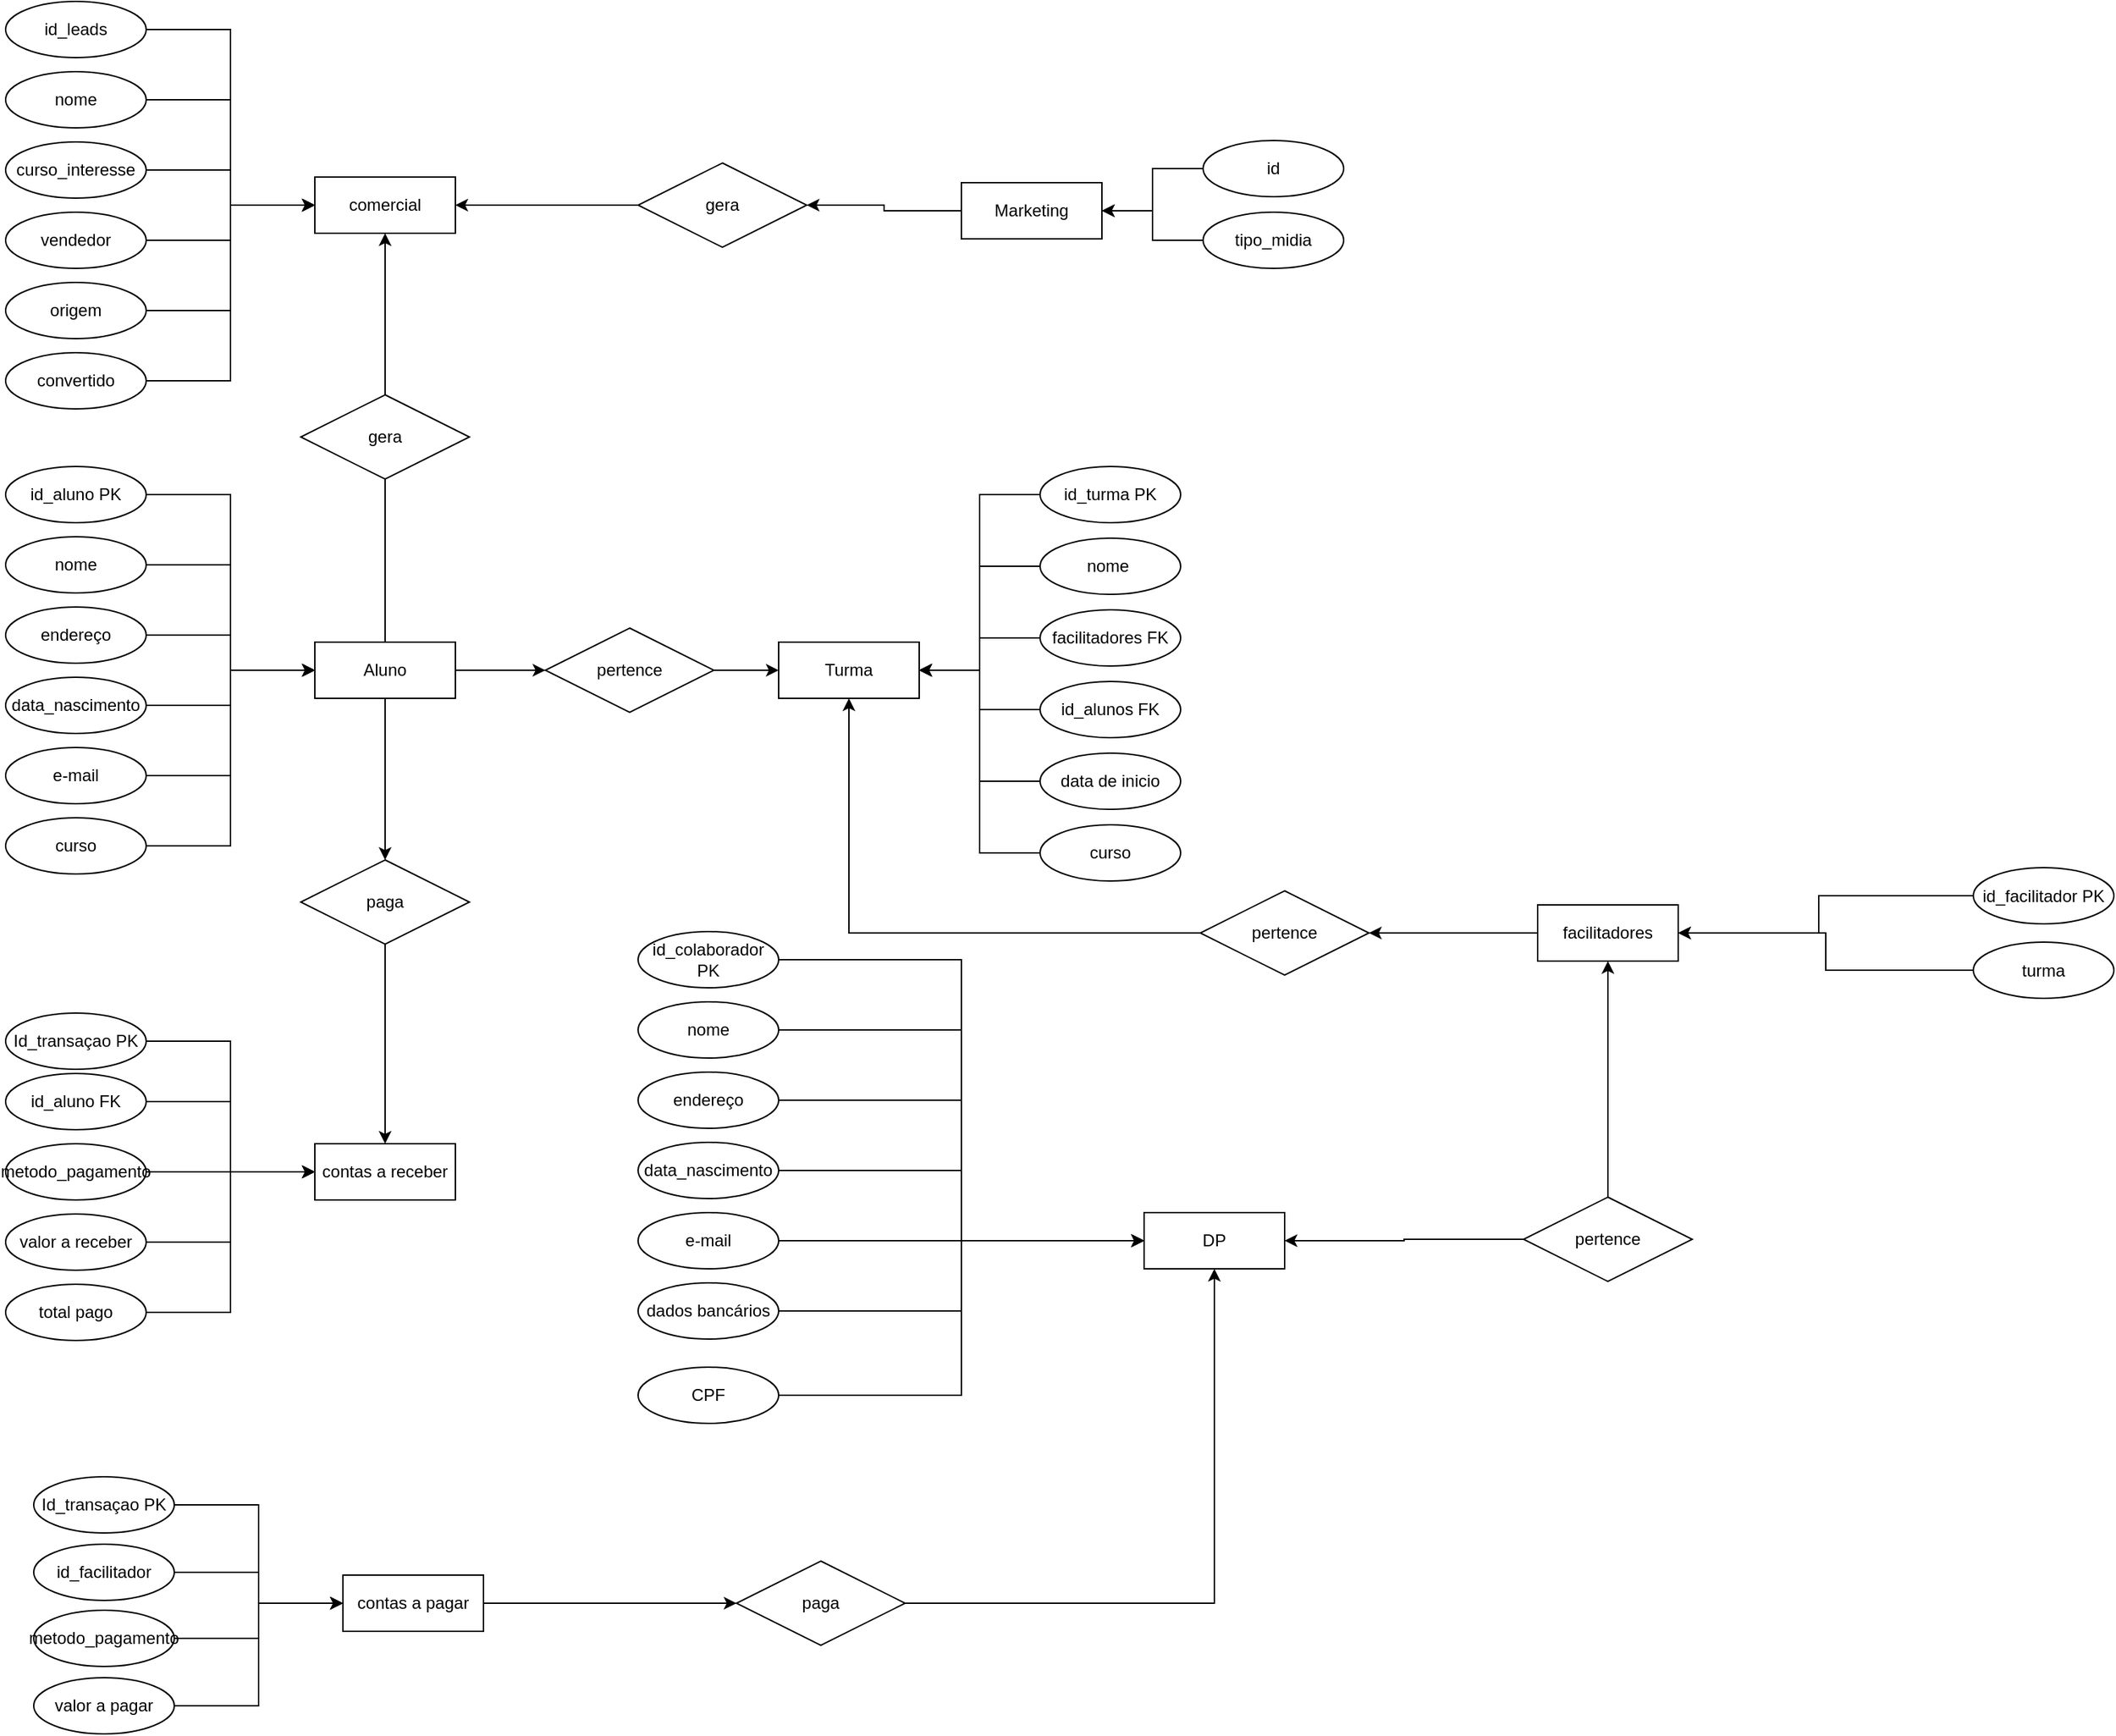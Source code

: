 <mxfile version="16.2.4" type="github"><diagram id="YJDorFOKSxrE0az7E-os" name="Page-1"><mxGraphModel dx="2008" dy="1843" grid="1" gridSize="10" guides="1" tooltips="1" connect="1" arrows="1" fold="1" page="1" pageScale="1" pageWidth="827" pageHeight="1169" math="0" shadow="0"><root><mxCell id="0"/><mxCell id="1" parent="0"/><mxCell id="yTfPNT7VYN94s2qLSQWw-20" value="" style="edgeStyle=orthogonalEdgeStyle;rounded=0;orthogonalLoop=1;jettySize=auto;html=1;" parent="1" source="2qrkcXuvCPRG3PDcTXC0-2" target="yTfPNT7VYN94s2qLSQWw-19" edge="1"><mxGeometry relative="1" as="geometry"/></mxCell><mxCell id="yTfPNT7VYN94s2qLSQWw-159" value="" style="edgeStyle=orthogonalEdgeStyle;rounded=0;orthogonalLoop=1;jettySize=auto;html=1;entryX=0.5;entryY=0;entryDx=0;entryDy=0;" parent="1" source="2qrkcXuvCPRG3PDcTXC0-2" target="yTfPNT7VYN94s2qLSQWw-155" edge="1"><mxGeometry relative="1" as="geometry"><mxPoint x="-500" y="-274" as="targetPoint"/></mxGeometry></mxCell><mxCell id="2qrkcXuvCPRG3PDcTXC0-2" value="Aluno" style="whiteSpace=wrap;html=1;align=center;" parent="1" vertex="1"><mxGeometry x="-550" y="-394" width="100" height="40" as="geometry"/></mxCell><mxCell id="2qrkcXuvCPRG3PDcTXC0-3" value="" style="edgeStyle=orthogonalEdgeStyle;rounded=0;orthogonalLoop=1;jettySize=auto;html=1;entryX=0;entryY=0.5;entryDx=0;entryDy=0;" parent="1" source="2qrkcXuvCPRG3PDcTXC0-4" target="2qrkcXuvCPRG3PDcTXC0-2" edge="1"><mxGeometry relative="1" as="geometry"><mxPoint x="-590" y="-499" as="targetPoint"/></mxGeometry></mxCell><mxCell id="2qrkcXuvCPRG3PDcTXC0-4" value="id_aluno PK" style="ellipse;whiteSpace=wrap;html=1;align=center;" parent="1" vertex="1"><mxGeometry x="-770" y="-519" width="100" height="40" as="geometry"/></mxCell><mxCell id="2qrkcXuvCPRG3PDcTXC0-5" value="" style="edgeStyle=orthogonalEdgeStyle;rounded=0;orthogonalLoop=1;jettySize=auto;html=1;entryX=0;entryY=0.5;entryDx=0;entryDy=0;" parent="1" source="2qrkcXuvCPRG3PDcTXC0-6" target="2qrkcXuvCPRG3PDcTXC0-2" edge="1"><mxGeometry relative="1" as="geometry"><mxPoint x="-590" y="-449" as="targetPoint"/></mxGeometry></mxCell><mxCell id="2qrkcXuvCPRG3PDcTXC0-6" value="nome" style="ellipse;whiteSpace=wrap;html=1;align=center;" parent="1" vertex="1"><mxGeometry x="-770" y="-469" width="100" height="40" as="geometry"/></mxCell><mxCell id="2qrkcXuvCPRG3PDcTXC0-7" value="" style="edgeStyle=orthogonalEdgeStyle;rounded=0;orthogonalLoop=1;jettySize=auto;html=1;entryX=0;entryY=0.5;entryDx=0;entryDy=0;" parent="1" source="2qrkcXuvCPRG3PDcTXC0-8" target="2qrkcXuvCPRG3PDcTXC0-2" edge="1"><mxGeometry relative="1" as="geometry"><mxPoint x="-590" y="-399" as="targetPoint"/></mxGeometry></mxCell><mxCell id="2qrkcXuvCPRG3PDcTXC0-8" value="endereço" style="ellipse;whiteSpace=wrap;html=1;align=center;" parent="1" vertex="1"><mxGeometry x="-770" y="-419" width="100" height="40" as="geometry"/></mxCell><mxCell id="2qrkcXuvCPRG3PDcTXC0-9" value="" style="edgeStyle=orthogonalEdgeStyle;rounded=0;orthogonalLoop=1;jettySize=auto;html=1;entryX=0;entryY=0.5;entryDx=0;entryDy=0;" parent="1" source="2qrkcXuvCPRG3PDcTXC0-10" target="2qrkcXuvCPRG3PDcTXC0-2" edge="1"><mxGeometry relative="1" as="geometry"><mxPoint x="-590" y="-349" as="targetPoint"/></mxGeometry></mxCell><mxCell id="2qrkcXuvCPRG3PDcTXC0-10" value="data_nascimento" style="ellipse;whiteSpace=wrap;html=1;align=center;" parent="1" vertex="1"><mxGeometry x="-770" y="-369" width="100" height="40" as="geometry"/></mxCell><mxCell id="2qrkcXuvCPRG3PDcTXC0-11" value="" style="edgeStyle=orthogonalEdgeStyle;rounded=0;orthogonalLoop=1;jettySize=auto;html=1;entryX=0;entryY=0.5;entryDx=0;entryDy=0;" parent="1" source="2qrkcXuvCPRG3PDcTXC0-12" target="2qrkcXuvCPRG3PDcTXC0-2" edge="1"><mxGeometry relative="1" as="geometry"><mxPoint x="-590" y="-299" as="targetPoint"/></mxGeometry></mxCell><mxCell id="2qrkcXuvCPRG3PDcTXC0-12" value="e-mail" style="ellipse;whiteSpace=wrap;html=1;align=center;" parent="1" vertex="1"><mxGeometry x="-770" y="-319" width="100" height="40" as="geometry"/></mxCell><mxCell id="2qrkcXuvCPRG3PDcTXC0-22" value="" style="edgeStyle=orthogonalEdgeStyle;rounded=0;orthogonalLoop=1;jettySize=auto;html=1;entryX=0;entryY=0.5;entryDx=0;entryDy=0;" parent="1" source="2qrkcXuvCPRG3PDcTXC0-23" target="2qrkcXuvCPRG3PDcTXC0-2" edge="1"><mxGeometry relative="1" as="geometry"><mxPoint x="-590" y="-249" as="targetPoint"/></mxGeometry></mxCell><mxCell id="2qrkcXuvCPRG3PDcTXC0-23" value="curso" style="ellipse;whiteSpace=wrap;html=1;align=center;" parent="1" vertex="1"><mxGeometry x="-770" y="-269" width="100" height="40" as="geometry"/></mxCell><mxCell id="2qrkcXuvCPRG3PDcTXC0-73" value="Turma" style="whiteSpace=wrap;html=1;align=center;" parent="1" vertex="1"><mxGeometry x="-220" y="-394" width="100" height="40" as="geometry"/></mxCell><mxCell id="2qrkcXuvCPRG3PDcTXC0-74" value="" style="edgeStyle=orthogonalEdgeStyle;rounded=0;orthogonalLoop=1;jettySize=auto;html=1;entryX=1;entryY=0.5;entryDx=0;entryDy=0;" parent="1" source="2qrkcXuvCPRG3PDcTXC0-75" target="2qrkcXuvCPRG3PDcTXC0-73" edge="1"><mxGeometry relative="1" as="geometry"><mxPoint x="-110" y="-364" as="targetPoint"/></mxGeometry></mxCell><mxCell id="2qrkcXuvCPRG3PDcTXC0-75" value="facilitadores FK" style="ellipse;whiteSpace=wrap;html=1;align=center;flipV=1;" parent="1" vertex="1"><mxGeometry x="-34" y="-417" width="100" height="40" as="geometry"/></mxCell><mxCell id="2qrkcXuvCPRG3PDcTXC0-76" value="" style="edgeStyle=orthogonalEdgeStyle;rounded=0;orthogonalLoop=1;jettySize=auto;html=1;entryX=1;entryY=0.5;entryDx=0;entryDy=0;" parent="1" source="2qrkcXuvCPRG3PDcTXC0-77" target="2qrkcXuvCPRG3PDcTXC0-73" edge="1"><mxGeometry relative="1" as="geometry"/></mxCell><mxCell id="2qrkcXuvCPRG3PDcTXC0-77" value="nome&amp;nbsp;" style="ellipse;whiteSpace=wrap;html=1;align=center;flipV=1;" parent="1" vertex="1"><mxGeometry x="-34" y="-468" width="100" height="40" as="geometry"/></mxCell><mxCell id="2qrkcXuvCPRG3PDcTXC0-78" value="" style="edgeStyle=orthogonalEdgeStyle;rounded=0;orthogonalLoop=1;jettySize=auto;html=1;entryX=1;entryY=0.5;entryDx=0;entryDy=0;" parent="1" source="2qrkcXuvCPRG3PDcTXC0-79" target="2qrkcXuvCPRG3PDcTXC0-73" edge="1"><mxGeometry relative="1" as="geometry"/></mxCell><mxCell id="2qrkcXuvCPRG3PDcTXC0-79" value="id_turma PK" style="ellipse;whiteSpace=wrap;html=1;align=center;flipV=1;" parent="1" vertex="1"><mxGeometry x="-34" y="-519" width="100" height="40" as="geometry"/></mxCell><mxCell id="2qrkcXuvCPRG3PDcTXC0-80" value="" style="edgeStyle=orthogonalEdgeStyle;rounded=0;orthogonalLoop=1;jettySize=auto;html=1;entryX=1;entryY=0.5;entryDx=0;entryDy=0;" parent="1" source="2qrkcXuvCPRG3PDcTXC0-81" target="2qrkcXuvCPRG3PDcTXC0-73" edge="1"><mxGeometry relative="1" as="geometry"><mxPoint x="-110" y="-334" as="targetPoint"/></mxGeometry></mxCell><mxCell id="2qrkcXuvCPRG3PDcTXC0-81" value="id_alunos FK" style="ellipse;whiteSpace=wrap;html=1;align=center;flipV=1;" parent="1" vertex="1"><mxGeometry x="-34" y="-366" width="100" height="40" as="geometry"/></mxCell><mxCell id="2qrkcXuvCPRG3PDcTXC0-82" value="" style="edgeStyle=orthogonalEdgeStyle;rounded=0;orthogonalLoop=1;jettySize=auto;html=1;entryX=1;entryY=0.5;entryDx=0;entryDy=0;" parent="1" source="2qrkcXuvCPRG3PDcTXC0-83" target="2qrkcXuvCPRG3PDcTXC0-73" edge="1"><mxGeometry relative="1" as="geometry"><mxPoint x="-110" y="-299" as="targetPoint"/></mxGeometry></mxCell><mxCell id="2qrkcXuvCPRG3PDcTXC0-83" value="data de inicio" style="ellipse;whiteSpace=wrap;html=1;align=center;flipV=1;" parent="1" vertex="1"><mxGeometry x="-34" y="-315" width="100" height="40" as="geometry"/></mxCell><mxCell id="2qrkcXuvCPRG3PDcTXC0-86" value="" style="edgeStyle=orthogonalEdgeStyle;rounded=0;orthogonalLoop=1;jettySize=auto;html=1;entryX=1;entryY=0.5;entryDx=0;entryDy=0;" parent="1" source="2qrkcXuvCPRG3PDcTXC0-87" target="2qrkcXuvCPRG3PDcTXC0-73" edge="1"><mxGeometry relative="1" as="geometry"><mxPoint x="-114" y="-229" as="targetPoint"/></mxGeometry></mxCell><mxCell id="2qrkcXuvCPRG3PDcTXC0-87" value="curso" style="ellipse;whiteSpace=wrap;html=1;align=center;flipV=1;" parent="1" vertex="1"><mxGeometry x="-34" y="-264" width="100" height="40" as="geometry"/></mxCell><mxCell id="yTfPNT7VYN94s2qLSQWw-21" value="" style="edgeStyle=orthogonalEdgeStyle;rounded=0;orthogonalLoop=1;jettySize=auto;html=1;" parent="1" source="yTfPNT7VYN94s2qLSQWw-19" target="2qrkcXuvCPRG3PDcTXC0-73" edge="1"><mxGeometry relative="1" as="geometry"/></mxCell><mxCell id="yTfPNT7VYN94s2qLSQWw-19" value="pertence" style="shape=rhombus;perimeter=rhombusPerimeter;whiteSpace=wrap;html=1;align=center;" parent="1" vertex="1"><mxGeometry x="-386" y="-404" width="120" height="60" as="geometry"/></mxCell><mxCell id="yTfPNT7VYN94s2qLSQWw-173" value="" style="edgeStyle=orthogonalEdgeStyle;rounded=0;orthogonalLoop=1;jettySize=auto;html=1;entryX=1;entryY=0.5;entryDx=0;entryDy=0;" parent="1" source="yTfPNT7VYN94s2qLSQWw-23" target="yTfPNT7VYN94s2qLSQWw-174" edge="1"><mxGeometry relative="1" as="geometry"><mxPoint x="240" y="-187" as="targetPoint"/></mxGeometry></mxCell><mxCell id="yTfPNT7VYN94s2qLSQWw-23" value="facilitadores" style="whiteSpace=wrap;html=1;align=center;" parent="1" vertex="1"><mxGeometry x="320" y="-207" width="100" height="40" as="geometry"/></mxCell><mxCell id="yTfPNT7VYN94s2qLSQWw-24" value="" style="edgeStyle=orthogonalEdgeStyle;rounded=0;orthogonalLoop=1;jettySize=auto;html=1;" parent="1" source="yTfPNT7VYN94s2qLSQWw-25" edge="1"><mxGeometry relative="1" as="geometry"><mxPoint x="420" y="-187" as="targetPoint"/><Array as="points"><mxPoint x="520" y="-214"/><mxPoint x="520" y="-187"/></Array></mxGeometry></mxCell><mxCell id="yTfPNT7VYN94s2qLSQWw-25" value="id_facilitador PK" style="ellipse;whiteSpace=wrap;html=1;align=center;" parent="1" vertex="1"><mxGeometry x="630" y="-233.5" width="100" height="40" as="geometry"/></mxCell><mxCell id="yTfPNT7VYN94s2qLSQWw-34" value="" style="edgeStyle=orthogonalEdgeStyle;rounded=0;orthogonalLoop=1;jettySize=auto;html=1;entryX=1;entryY=0.5;entryDx=0;entryDy=0;" parent="1" source="yTfPNT7VYN94s2qLSQWw-35" target="yTfPNT7VYN94s2qLSQWw-23" edge="1"><mxGeometry relative="1" as="geometry"><mxPoint x="270" y="38" as="targetPoint"/></mxGeometry></mxCell><mxCell id="yTfPNT7VYN94s2qLSQWw-35" value="turma" style="ellipse;whiteSpace=wrap;html=1;align=center;" parent="1" vertex="1"><mxGeometry x="630" y="-180.5" width="100" height="40" as="geometry"/></mxCell><mxCell id="yTfPNT7VYN94s2qLSQWw-38" value="id_colaborador PK" style="ellipse;whiteSpace=wrap;html=1;align=center;" parent="1" vertex="1"><mxGeometry x="-320" y="-188" width="100" height="40" as="geometry"/></mxCell><mxCell id="yTfPNT7VYN94s2qLSQWw-40" value="nome" style="ellipse;whiteSpace=wrap;html=1;align=center;" parent="1" vertex="1"><mxGeometry x="-320" y="-138" width="100" height="40" as="geometry"/></mxCell><mxCell id="yTfPNT7VYN94s2qLSQWw-42" value="endereço" style="ellipse;whiteSpace=wrap;html=1;align=center;" parent="1" vertex="1"><mxGeometry x="-320" y="-88" width="100" height="40" as="geometry"/></mxCell><mxCell id="yTfPNT7VYN94s2qLSQWw-44" value="data_nascimento" style="ellipse;whiteSpace=wrap;html=1;align=center;" parent="1" vertex="1"><mxGeometry x="-320" y="-38" width="100" height="40" as="geometry"/></mxCell><mxCell id="yTfPNT7VYN94s2qLSQWw-177" value="" style="edgeStyle=orthogonalEdgeStyle;rounded=0;orthogonalLoop=1;jettySize=auto;html=1;entryX=0;entryY=0.5;entryDx=0;entryDy=0;" parent="1" source="yTfPNT7VYN94s2qLSQWw-46" target="yTfPNT7VYN94s2qLSQWw-49" edge="1"><mxGeometry relative="1" as="geometry"><mxPoint x="-140" y="32" as="targetPoint"/></mxGeometry></mxCell><mxCell id="yTfPNT7VYN94s2qLSQWw-46" value="e-mail" style="ellipse;whiteSpace=wrap;html=1;align=center;" parent="1" vertex="1"><mxGeometry x="-320" y="12" width="100" height="40" as="geometry"/></mxCell><mxCell id="yTfPNT7VYN94s2qLSQWw-48" value="dados bancários" style="ellipse;whiteSpace=wrap;html=1;align=center;" parent="1" vertex="1"><mxGeometry x="-320" y="62" width="100" height="40" as="geometry"/></mxCell><mxCell id="yTfPNT7VYN94s2qLSQWw-49" value="DP" style="whiteSpace=wrap;html=1;align=center;" parent="1" vertex="1"><mxGeometry x="40" y="12" width="100" height="40" as="geometry"/></mxCell><mxCell id="yTfPNT7VYN94s2qLSQWw-50" value="" style="edgeStyle=orthogonalEdgeStyle;rounded=0;orthogonalLoop=1;jettySize=auto;html=1;entryX=0;entryY=0.5;entryDx=0;entryDy=0;exitX=1;exitY=0.5;exitDx=0;exitDy=0;" parent="1" source="yTfPNT7VYN94s2qLSQWw-42" target="yTfPNT7VYN94s2qLSQWw-49" edge="1"><mxGeometry relative="1" as="geometry"><mxPoint x="-180" y="-45" as="targetPoint"/><mxPoint x="-94" y="-68" as="sourcePoint"/></mxGeometry></mxCell><mxCell id="yTfPNT7VYN94s2qLSQWw-51" value="" style="edgeStyle=orthogonalEdgeStyle;rounded=0;orthogonalLoop=1;jettySize=auto;html=1;entryX=0;entryY=0.5;entryDx=0;entryDy=0;exitX=1;exitY=0.5;exitDx=0;exitDy=0;" parent="1" source="yTfPNT7VYN94s2qLSQWw-40" target="yTfPNT7VYN94s2qLSQWw-49" edge="1"><mxGeometry relative="1" as="geometry"><mxPoint x="-94" y="-119" as="sourcePoint"/><mxPoint x="-180" y="-45" as="targetPoint"/></mxGeometry></mxCell><mxCell id="yTfPNT7VYN94s2qLSQWw-52" value="" style="edgeStyle=orthogonalEdgeStyle;rounded=0;orthogonalLoop=1;jettySize=auto;html=1;entryX=0;entryY=0.5;entryDx=0;entryDy=0;exitX=1;exitY=0.5;exitDx=0;exitDy=0;" parent="1" source="yTfPNT7VYN94s2qLSQWw-38" target="yTfPNT7VYN94s2qLSQWw-49" edge="1"><mxGeometry relative="1" as="geometry"><mxPoint x="-94" y="-170" as="sourcePoint"/><mxPoint x="-180" y="-45" as="targetPoint"/></mxGeometry></mxCell><mxCell id="yTfPNT7VYN94s2qLSQWw-53" value="" style="edgeStyle=orthogonalEdgeStyle;rounded=0;orthogonalLoop=1;jettySize=auto;html=1;entryX=0;entryY=0.5;entryDx=0;entryDy=0;exitX=1;exitY=0.5;exitDx=0;exitDy=0;" parent="1" source="yTfPNT7VYN94s2qLSQWw-44" target="yTfPNT7VYN94s2qLSQWw-49" edge="1"><mxGeometry relative="1" as="geometry"><mxPoint x="-180" y="-45" as="targetPoint"/><mxPoint x="-94" y="-17" as="sourcePoint"/></mxGeometry></mxCell><mxCell id="yTfPNT7VYN94s2qLSQWw-55" value="" style="edgeStyle=orthogonalEdgeStyle;rounded=0;orthogonalLoop=1;jettySize=auto;html=1;entryX=0;entryY=0.5;entryDx=0;entryDy=0;exitX=1;exitY=0.5;exitDx=0;exitDy=0;" parent="1" source="yTfPNT7VYN94s2qLSQWw-48" target="yTfPNT7VYN94s2qLSQWw-49" edge="1"><mxGeometry relative="1" as="geometry"><mxPoint x="-180" y="-45" as="targetPoint"/><mxPoint x="-94" y="85" as="sourcePoint"/></mxGeometry></mxCell><mxCell id="yTfPNT7VYN94s2qLSQWw-57" value="" style="edgeStyle=orthogonalEdgeStyle;rounded=0;orthogonalLoop=1;jettySize=auto;html=1;entryX=0;entryY=0.5;entryDx=0;entryDy=0;" parent="1" source="yTfPNT7VYN94s2qLSQWw-56" target="yTfPNT7VYN94s2qLSQWw-49" edge="1"><mxGeometry relative="1" as="geometry"><mxPoint x="-130" y="160" as="targetPoint"/></mxGeometry></mxCell><mxCell id="yTfPNT7VYN94s2qLSQWw-56" value="CPF" style="ellipse;whiteSpace=wrap;html=1;align=center;" parent="1" vertex="1"><mxGeometry x="-320" y="122" width="100" height="40" as="geometry"/></mxCell><mxCell id="yTfPNT7VYN94s2qLSQWw-58" value="contas a receber" style="whiteSpace=wrap;html=1;align=center;" parent="1" vertex="1"><mxGeometry x="-550" y="-37" width="100" height="40" as="geometry"/></mxCell><mxCell id="yTfPNT7VYN94s2qLSQWw-59" value="" style="edgeStyle=orthogonalEdgeStyle;rounded=0;orthogonalLoop=1;jettySize=auto;html=1;entryX=0;entryY=0.5;entryDx=0;entryDy=0;" parent="1" source="yTfPNT7VYN94s2qLSQWw-60" target="yTfPNT7VYN94s2qLSQWw-58" edge="1"><mxGeometry relative="1" as="geometry"><mxPoint x="-590" y="-67" as="targetPoint"/></mxGeometry></mxCell><mxCell id="yTfPNT7VYN94s2qLSQWw-60" value="id_aluno FK" style="ellipse;whiteSpace=wrap;html=1;align=center;" parent="1" vertex="1"><mxGeometry x="-770" y="-87" width="100" height="40" as="geometry"/></mxCell><mxCell id="yTfPNT7VYN94s2qLSQWw-61" value="" style="edgeStyle=orthogonalEdgeStyle;rounded=0;orthogonalLoop=1;jettySize=auto;html=1;entryX=0;entryY=0.5;entryDx=0;entryDy=0;" parent="1" source="yTfPNT7VYN94s2qLSQWw-62" target="yTfPNT7VYN94s2qLSQWw-58" edge="1"><mxGeometry relative="1" as="geometry"><mxPoint x="-590" y="-17" as="targetPoint"/></mxGeometry></mxCell><mxCell id="yTfPNT7VYN94s2qLSQWw-62" value="metodo_pagamento" style="ellipse;whiteSpace=wrap;html=1;align=center;" parent="1" vertex="1"><mxGeometry x="-770" y="-37" width="100" height="40" as="geometry"/></mxCell><mxCell id="yTfPNT7VYN94s2qLSQWw-63" value="" style="edgeStyle=orthogonalEdgeStyle;rounded=0;orthogonalLoop=1;jettySize=auto;html=1;entryX=0;entryY=0.5;entryDx=0;entryDy=0;" parent="1" source="yTfPNT7VYN94s2qLSQWw-64" target="yTfPNT7VYN94s2qLSQWw-58" edge="1"><mxGeometry relative="1" as="geometry"><mxPoint x="-590" y="33" as="targetPoint"/></mxGeometry></mxCell><mxCell id="yTfPNT7VYN94s2qLSQWw-64" value="valor a receber" style="ellipse;whiteSpace=wrap;html=1;align=center;" parent="1" vertex="1"><mxGeometry x="-770" y="13" width="100" height="40" as="geometry"/></mxCell><mxCell id="yTfPNT7VYN94s2qLSQWw-65" value="" style="edgeStyle=orthogonalEdgeStyle;rounded=0;orthogonalLoop=1;jettySize=auto;html=1;entryX=0;entryY=0.5;entryDx=0;entryDy=0;" parent="1" source="yTfPNT7VYN94s2qLSQWw-66" target="yTfPNT7VYN94s2qLSQWw-58" edge="1"><mxGeometry relative="1" as="geometry"><mxPoint x="-590" y="83" as="targetPoint"/></mxGeometry></mxCell><mxCell id="yTfPNT7VYN94s2qLSQWw-66" value="total pago" style="ellipse;whiteSpace=wrap;html=1;align=center;" parent="1" vertex="1"><mxGeometry x="-770" y="63" width="100" height="40" as="geometry"/></mxCell><mxCell id="yTfPNT7VYN94s2qLSQWw-81" value="" style="edgeStyle=orthogonalEdgeStyle;rounded=0;orthogonalLoop=1;jettySize=auto;html=1;entryX=0;entryY=0.5;entryDx=0;entryDy=0;" parent="1" source="yTfPNT7VYN94s2qLSQWw-80" target="yTfPNT7VYN94s2qLSQWw-58" edge="1"><mxGeometry relative="1" as="geometry"><mxPoint x="-590" y="-110" as="targetPoint"/></mxGeometry></mxCell><mxCell id="yTfPNT7VYN94s2qLSQWw-80" value="Id_transaçao PK" style="ellipse;whiteSpace=wrap;html=1;align=center;" parent="1" vertex="1"><mxGeometry x="-770" y="-130" width="100" height="40" as="geometry"/></mxCell><mxCell id="yTfPNT7VYN94s2qLSQWw-163" value="" style="edgeStyle=orthogonalEdgeStyle;rounded=0;orthogonalLoop=1;jettySize=auto;html=1;entryX=0;entryY=0.5;entryDx=0;entryDy=0;" parent="1" source="yTfPNT7VYN94s2qLSQWw-104" target="yTfPNT7VYN94s2qLSQWw-162" edge="1"><mxGeometry relative="1" as="geometry"><mxPoint x="-350" y="290" as="targetPoint"/></mxGeometry></mxCell><mxCell id="yTfPNT7VYN94s2qLSQWw-104" value="contas a pagar" style="whiteSpace=wrap;html=1;align=center;" parent="1" vertex="1"><mxGeometry x="-530" y="270" width="100" height="40" as="geometry"/></mxCell><mxCell id="yTfPNT7VYN94s2qLSQWw-105" value="" style="edgeStyle=orthogonalEdgeStyle;rounded=0;orthogonalLoop=1;jettySize=auto;html=1;entryX=0;entryY=0.5;entryDx=0;entryDy=0;" parent="1" source="yTfPNT7VYN94s2qLSQWw-106" target="yTfPNT7VYN94s2qLSQWw-104" edge="1"><mxGeometry relative="1" as="geometry"><mxPoint x="-570" y="263" as="targetPoint"/></mxGeometry></mxCell><mxCell id="yTfPNT7VYN94s2qLSQWw-106" value="id_facilitador" style="ellipse;whiteSpace=wrap;html=1;align=center;" parent="1" vertex="1"><mxGeometry x="-750" y="248" width="100" height="40" as="geometry"/></mxCell><mxCell id="yTfPNT7VYN94s2qLSQWw-107" value="" style="edgeStyle=orthogonalEdgeStyle;rounded=0;orthogonalLoop=1;jettySize=auto;html=1;entryX=0;entryY=0.5;entryDx=0;entryDy=0;" parent="1" source="yTfPNT7VYN94s2qLSQWw-108" target="yTfPNT7VYN94s2qLSQWw-104" edge="1"><mxGeometry relative="1" as="geometry"><mxPoint x="-570" y="313" as="targetPoint"/></mxGeometry></mxCell><mxCell id="yTfPNT7VYN94s2qLSQWw-108" value="metodo_pagamento" style="ellipse;whiteSpace=wrap;html=1;align=center;" parent="1" vertex="1"><mxGeometry x="-750" y="295" width="100" height="40" as="geometry"/></mxCell><mxCell id="yTfPNT7VYN94s2qLSQWw-109" value="" style="edgeStyle=orthogonalEdgeStyle;rounded=0;orthogonalLoop=1;jettySize=auto;html=1;entryX=0;entryY=0.5;entryDx=0;entryDy=0;" parent="1" source="yTfPNT7VYN94s2qLSQWw-110" target="yTfPNT7VYN94s2qLSQWw-104" edge="1"><mxGeometry relative="1" as="geometry"><mxPoint x="-570" y="363" as="targetPoint"/></mxGeometry></mxCell><mxCell id="yTfPNT7VYN94s2qLSQWw-110" value="valor a pagar" style="ellipse;whiteSpace=wrap;html=1;align=center;" parent="1" vertex="1"><mxGeometry x="-750" y="343" width="100" height="40" as="geometry"/></mxCell><mxCell id="yTfPNT7VYN94s2qLSQWw-113" value="" style="edgeStyle=orthogonalEdgeStyle;rounded=0;orthogonalLoop=1;jettySize=auto;html=1;entryX=0;entryY=0.5;entryDx=0;entryDy=0;" parent="1" source="yTfPNT7VYN94s2qLSQWw-114" target="yTfPNT7VYN94s2qLSQWw-104" edge="1"><mxGeometry relative="1" as="geometry"><mxPoint x="-570" y="220" as="targetPoint"/></mxGeometry></mxCell><mxCell id="yTfPNT7VYN94s2qLSQWw-114" value="Id_transaçao PK" style="ellipse;whiteSpace=wrap;html=1;align=center;" parent="1" vertex="1"><mxGeometry x="-750" y="200" width="100" height="40" as="geometry"/></mxCell><mxCell id="yTfPNT7VYN94s2qLSQWw-115" value="comercial" style="whiteSpace=wrap;html=1;align=center;" parent="1" vertex="1"><mxGeometry x="-550" y="-725" width="100" height="40" as="geometry"/></mxCell><mxCell id="yTfPNT7VYN94s2qLSQWw-116" value="" style="edgeStyle=orthogonalEdgeStyle;rounded=0;orthogonalLoop=1;jettySize=auto;html=1;entryX=0;entryY=0.5;entryDx=0;entryDy=0;" parent="1" source="yTfPNT7VYN94s2qLSQWw-117" target="yTfPNT7VYN94s2qLSQWw-115" edge="1"><mxGeometry relative="1" as="geometry"><mxPoint x="-590" y="-830" as="targetPoint"/></mxGeometry></mxCell><mxCell id="yTfPNT7VYN94s2qLSQWw-117" value="id_leads" style="ellipse;whiteSpace=wrap;html=1;align=center;" parent="1" vertex="1"><mxGeometry x="-770" y="-850" width="100" height="40" as="geometry"/></mxCell><mxCell id="yTfPNT7VYN94s2qLSQWw-118" value="" style="edgeStyle=orthogonalEdgeStyle;rounded=0;orthogonalLoop=1;jettySize=auto;html=1;entryX=0;entryY=0.5;entryDx=0;entryDy=0;" parent="1" source="yTfPNT7VYN94s2qLSQWw-119" target="yTfPNT7VYN94s2qLSQWw-115" edge="1"><mxGeometry relative="1" as="geometry"><mxPoint x="-590" y="-780" as="targetPoint"/></mxGeometry></mxCell><mxCell id="yTfPNT7VYN94s2qLSQWw-119" value="nome" style="ellipse;whiteSpace=wrap;html=1;align=center;" parent="1" vertex="1"><mxGeometry x="-770" y="-800" width="100" height="40" as="geometry"/></mxCell><mxCell id="yTfPNT7VYN94s2qLSQWw-120" value="" style="edgeStyle=orthogonalEdgeStyle;rounded=0;orthogonalLoop=1;jettySize=auto;html=1;entryX=0;entryY=0.5;entryDx=0;entryDy=0;" parent="1" source="yTfPNT7VYN94s2qLSQWw-121" target="yTfPNT7VYN94s2qLSQWw-115" edge="1"><mxGeometry relative="1" as="geometry"><mxPoint x="-590" y="-730" as="targetPoint"/></mxGeometry></mxCell><mxCell id="yTfPNT7VYN94s2qLSQWw-121" value="curso_interesse" style="ellipse;whiteSpace=wrap;html=1;align=center;" parent="1" vertex="1"><mxGeometry x="-770" y="-750" width="100" height="40" as="geometry"/></mxCell><mxCell id="yTfPNT7VYN94s2qLSQWw-122" value="" style="edgeStyle=orthogonalEdgeStyle;rounded=0;orthogonalLoop=1;jettySize=auto;html=1;entryX=0;entryY=0.5;entryDx=0;entryDy=0;" parent="1" source="yTfPNT7VYN94s2qLSQWw-123" target="yTfPNT7VYN94s2qLSQWw-115" edge="1"><mxGeometry relative="1" as="geometry"><mxPoint x="-590" y="-680" as="targetPoint"/></mxGeometry></mxCell><mxCell id="yTfPNT7VYN94s2qLSQWw-123" value="vendedor" style="ellipse;whiteSpace=wrap;html=1;align=center;" parent="1" vertex="1"><mxGeometry x="-770" y="-700" width="100" height="40" as="geometry"/></mxCell><mxCell id="yTfPNT7VYN94s2qLSQWw-124" value="" style="edgeStyle=orthogonalEdgeStyle;rounded=0;orthogonalLoop=1;jettySize=auto;html=1;entryX=0;entryY=0.5;entryDx=0;entryDy=0;" parent="1" source="yTfPNT7VYN94s2qLSQWw-125" target="yTfPNT7VYN94s2qLSQWw-115" edge="1"><mxGeometry relative="1" as="geometry"><mxPoint x="-590" y="-630" as="targetPoint"/></mxGeometry></mxCell><mxCell id="yTfPNT7VYN94s2qLSQWw-125" value="origem" style="ellipse;whiteSpace=wrap;html=1;align=center;" parent="1" vertex="1"><mxGeometry x="-770" y="-650" width="100" height="40" as="geometry"/></mxCell><mxCell id="yTfPNT7VYN94s2qLSQWw-126" value="" style="edgeStyle=orthogonalEdgeStyle;rounded=0;orthogonalLoop=1;jettySize=auto;html=1;entryX=0;entryY=0.5;entryDx=0;entryDy=0;" parent="1" source="yTfPNT7VYN94s2qLSQWw-127" target="yTfPNT7VYN94s2qLSQWw-115" edge="1"><mxGeometry relative="1" as="geometry"><mxPoint x="-590" y="-580" as="targetPoint"/></mxGeometry></mxCell><mxCell id="yTfPNT7VYN94s2qLSQWw-127" value="convertido" style="ellipse;whiteSpace=wrap;html=1;align=center;" parent="1" vertex="1"><mxGeometry x="-770" y="-600" width="100" height="40" as="geometry"/></mxCell><mxCell id="yTfPNT7VYN94s2qLSQWw-168" value="" style="edgeStyle=orthogonalEdgeStyle;rounded=0;orthogonalLoop=1;jettySize=auto;html=1;entryX=1;entryY=0.5;entryDx=0;entryDy=0;" parent="1" source="yTfPNT7VYN94s2qLSQWw-128" target="yTfPNT7VYN94s2qLSQWw-167" edge="1"><mxGeometry relative="1" as="geometry"><mxPoint x="-150" y="-710" as="targetPoint"/></mxGeometry></mxCell><mxCell id="yTfPNT7VYN94s2qLSQWw-128" value="Marketing" style="whiteSpace=wrap;html=1;align=center;" parent="1" vertex="1"><mxGeometry x="-90" y="-721" width="100" height="40" as="geometry"/></mxCell><mxCell id="yTfPNT7VYN94s2qLSQWw-131" value="" style="edgeStyle=orthogonalEdgeStyle;rounded=0;orthogonalLoop=1;jettySize=auto;html=1;entryX=1;entryY=0.5;entryDx=0;entryDy=0;" parent="1" source="yTfPNT7VYN94s2qLSQWw-132" target="yTfPNT7VYN94s2qLSQWw-128" edge="1"><mxGeometry relative="1" as="geometry"/></mxCell><mxCell id="yTfPNT7VYN94s2qLSQWw-132" value="tipo_midia" style="ellipse;whiteSpace=wrap;html=1;align=center;flipV=1;" parent="1" vertex="1"><mxGeometry x="82" y="-700" width="100" height="40" as="geometry"/></mxCell><mxCell id="yTfPNT7VYN94s2qLSQWw-133" value="" style="edgeStyle=orthogonalEdgeStyle;rounded=0;orthogonalLoop=1;jettySize=auto;html=1;entryX=1;entryY=0.5;entryDx=0;entryDy=0;" parent="1" source="yTfPNT7VYN94s2qLSQWw-134" target="yTfPNT7VYN94s2qLSQWw-128" edge="1"><mxGeometry relative="1" as="geometry"/></mxCell><mxCell id="yTfPNT7VYN94s2qLSQWw-134" value="id" style="ellipse;whiteSpace=wrap;html=1;align=center;flipV=1;" parent="1" vertex="1"><mxGeometry x="82" y="-751" width="100" height="40" as="geometry"/></mxCell><mxCell id="yTfPNT7VYN94s2qLSQWw-156" value="" style="edgeStyle=orthogonalEdgeStyle;rounded=0;orthogonalLoop=1;jettySize=auto;html=1;entryX=0.5;entryY=1;entryDx=0;entryDy=0;" parent="1" source="yTfPNT7VYN94s2qLSQWw-145" target="yTfPNT7VYN94s2qLSQWw-115" edge="1"><mxGeometry relative="1" as="geometry"/></mxCell><mxCell id="yTfPNT7VYN94s2qLSQWw-145" value="gera" style="shape=rhombus;perimeter=rhombusPerimeter;whiteSpace=wrap;html=1;align=center;" parent="1" vertex="1"><mxGeometry x="-560" y="-570" width="120" height="60" as="geometry"/></mxCell><mxCell id="yTfPNT7VYN94s2qLSQWw-153" value="" style="edgeStyle=orthogonalEdgeStyle;rounded=0;orthogonalLoop=1;jettySize=auto;html=1;entryX=0.5;entryY=1;entryDx=0;entryDy=0;" parent="1" source="yTfPNT7VYN94s2qLSQWw-152" target="yTfPNT7VYN94s2qLSQWw-23" edge="1"><mxGeometry relative="1" as="geometry"><mxPoint x="370" y="-104" as="targetPoint"/></mxGeometry></mxCell><mxCell id="yTfPNT7VYN94s2qLSQWw-171" value="" style="edgeStyle=orthogonalEdgeStyle;rounded=0;orthogonalLoop=1;jettySize=auto;html=1;entryX=1;entryY=0.5;entryDx=0;entryDy=0;" parent="1" source="yTfPNT7VYN94s2qLSQWw-152" target="yTfPNT7VYN94s2qLSQWw-49" edge="1"><mxGeometry relative="1" as="geometry"><mxPoint x="230" y="31" as="targetPoint"/></mxGeometry></mxCell><mxCell id="yTfPNT7VYN94s2qLSQWw-152" value="pertence" style="shape=rhombus;perimeter=rhombusPerimeter;whiteSpace=wrap;html=1;align=center;" parent="1" vertex="1"><mxGeometry x="310" y="1" width="120" height="60" as="geometry"/></mxCell><mxCell id="yTfPNT7VYN94s2qLSQWw-161" value="" style="edgeStyle=orthogonalEdgeStyle;rounded=0;orthogonalLoop=1;jettySize=auto;html=1;entryX=0.5;entryY=0;entryDx=0;entryDy=0;" parent="1" source="yTfPNT7VYN94s2qLSQWw-155" target="yTfPNT7VYN94s2qLSQWw-58" edge="1"><mxGeometry relative="1" as="geometry"><mxPoint x="-500" y="-99" as="targetPoint"/></mxGeometry></mxCell><mxCell id="yTfPNT7VYN94s2qLSQWw-155" value="paga" style="shape=rhombus;perimeter=rhombusPerimeter;whiteSpace=wrap;html=1;align=center;" parent="1" vertex="1"><mxGeometry x="-560" y="-239" width="120" height="60" as="geometry"/></mxCell><mxCell id="yTfPNT7VYN94s2qLSQWw-158" value="" style="endArrow=none;html=1;rounded=0;entryX=0.5;entryY=0;entryDx=0;entryDy=0;exitX=0.5;exitY=1;exitDx=0;exitDy=0;" parent="1" source="yTfPNT7VYN94s2qLSQWw-145" target="2qrkcXuvCPRG3PDcTXC0-2" edge="1"><mxGeometry relative="1" as="geometry"><mxPoint x="-840" y="-570" as="sourcePoint"/><mxPoint x="-680" y="-570" as="targetPoint"/></mxGeometry></mxCell><mxCell id="yTfPNT7VYN94s2qLSQWw-172" value="" style="edgeStyle=orthogonalEdgeStyle;rounded=0;orthogonalLoop=1;jettySize=auto;html=1;entryX=0.5;entryY=1;entryDx=0;entryDy=0;" parent="1" source="yTfPNT7VYN94s2qLSQWw-162" target="yTfPNT7VYN94s2qLSQWw-49" edge="1"><mxGeometry relative="1" as="geometry"><mxPoint x="180" y="290" as="targetPoint"/></mxGeometry></mxCell><mxCell id="yTfPNT7VYN94s2qLSQWw-162" value="paga" style="shape=rhombus;perimeter=rhombusPerimeter;whiteSpace=wrap;html=1;align=center;" parent="1" vertex="1"><mxGeometry x="-250" y="260" width="120" height="60" as="geometry"/></mxCell><mxCell id="yTfPNT7VYN94s2qLSQWw-169" value="" style="edgeStyle=orthogonalEdgeStyle;rounded=0;orthogonalLoop=1;jettySize=auto;html=1;entryX=1;entryY=0.5;entryDx=0;entryDy=0;" parent="1" source="yTfPNT7VYN94s2qLSQWw-167" target="yTfPNT7VYN94s2qLSQWw-115" edge="1"><mxGeometry relative="1" as="geometry"><mxPoint x="-400" y="-705" as="targetPoint"/></mxGeometry></mxCell><mxCell id="yTfPNT7VYN94s2qLSQWw-167" value="gera" style="shape=rhombus;perimeter=rhombusPerimeter;whiteSpace=wrap;html=1;align=center;" parent="1" vertex="1"><mxGeometry x="-320" y="-735" width="120" height="60" as="geometry"/></mxCell><mxCell id="yTfPNT7VYN94s2qLSQWw-176" value="" style="edgeStyle=orthogonalEdgeStyle;rounded=0;orthogonalLoop=1;jettySize=auto;html=1;entryX=0.5;entryY=1;entryDx=0;entryDy=0;" parent="1" source="yTfPNT7VYN94s2qLSQWw-174" target="2qrkcXuvCPRG3PDcTXC0-73" edge="1"><mxGeometry relative="1" as="geometry"/></mxCell><mxCell id="yTfPNT7VYN94s2qLSQWw-174" value="pertence" style="shape=rhombus;perimeter=rhombusPerimeter;whiteSpace=wrap;html=1;align=center;" parent="1" vertex="1"><mxGeometry x="80" y="-217" width="120" height="60" as="geometry"/></mxCell></root></mxGraphModel></diagram></mxfile>